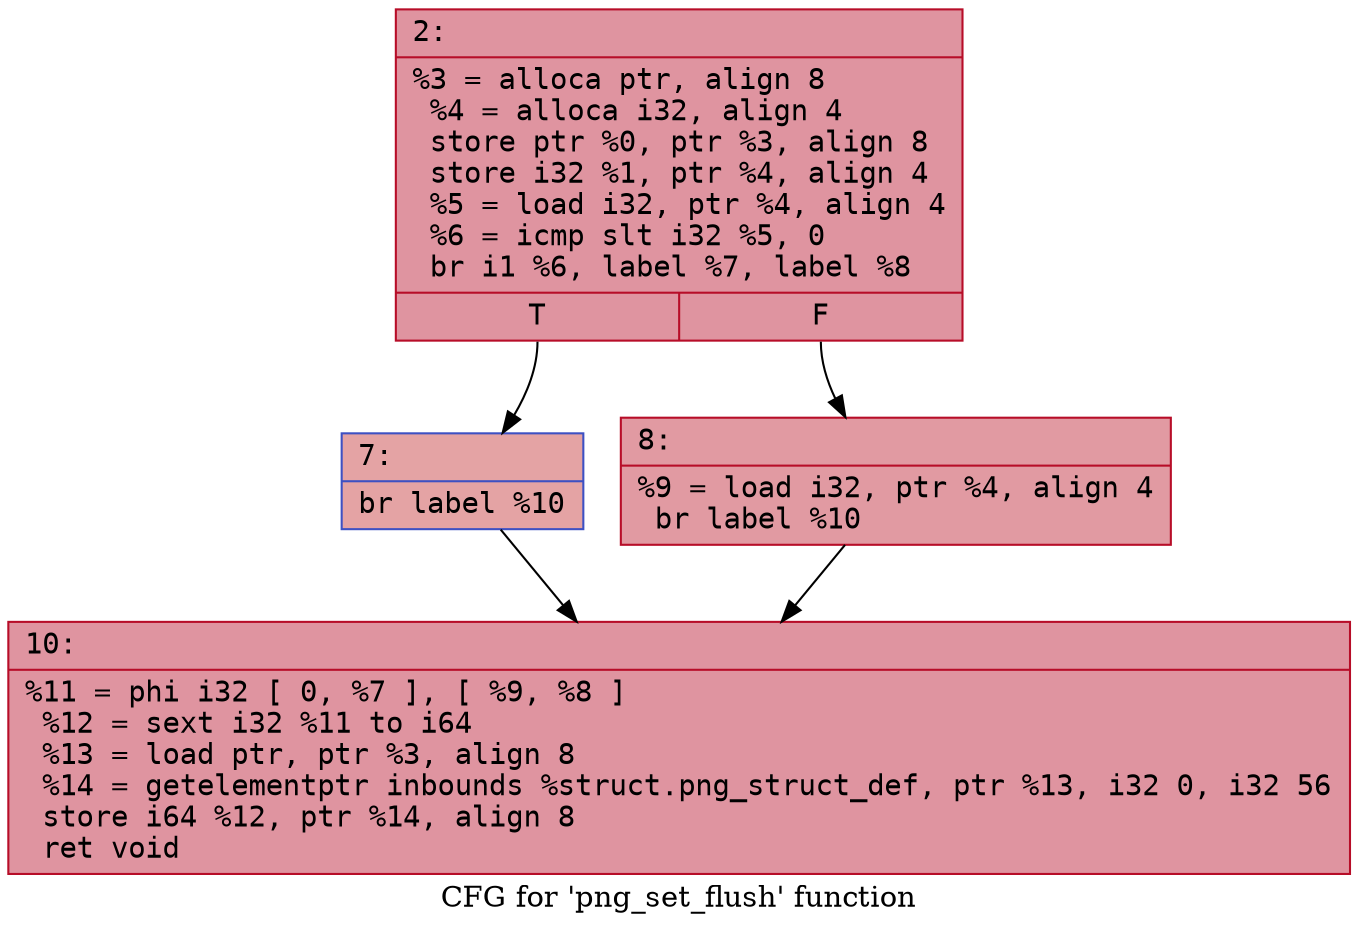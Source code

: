 digraph "CFG for 'png_set_flush' function" {
	label="CFG for 'png_set_flush' function";

	Node0x6000021dc820 [shape=record,color="#b70d28ff", style=filled, fillcolor="#b70d2870" fontname="Courier",label="{2:\l|  %3 = alloca ptr, align 8\l  %4 = alloca i32, align 4\l  store ptr %0, ptr %3, align 8\l  store i32 %1, ptr %4, align 4\l  %5 = load i32, ptr %4, align 4\l  %6 = icmp slt i32 %5, 0\l  br i1 %6, label %7, label %8\l|{<s0>T|<s1>F}}"];
	Node0x6000021dc820:s0 -> Node0x6000021dcb90[tooltip="2 -> 7\nProbability 37.50%" ];
	Node0x6000021dc820:s1 -> Node0x6000021dcbe0[tooltip="2 -> 8\nProbability 62.50%" ];
	Node0x6000021dcb90 [shape=record,color="#3d50c3ff", style=filled, fillcolor="#c32e3170" fontname="Courier",label="{7:\l|  br label %10\l}"];
	Node0x6000021dcb90 -> Node0x6000021dcc30[tooltip="7 -> 10\nProbability 100.00%" ];
	Node0x6000021dcbe0 [shape=record,color="#b70d28ff", style=filled, fillcolor="#bb1b2c70" fontname="Courier",label="{8:\l|  %9 = load i32, ptr %4, align 4\l  br label %10\l}"];
	Node0x6000021dcbe0 -> Node0x6000021dcc30[tooltip="8 -> 10\nProbability 100.00%" ];
	Node0x6000021dcc30 [shape=record,color="#b70d28ff", style=filled, fillcolor="#b70d2870" fontname="Courier",label="{10:\l|  %11 = phi i32 [ 0, %7 ], [ %9, %8 ]\l  %12 = sext i32 %11 to i64\l  %13 = load ptr, ptr %3, align 8\l  %14 = getelementptr inbounds %struct.png_struct_def, ptr %13, i32 0, i32 56\l  store i64 %12, ptr %14, align 8\l  ret void\l}"];
}
